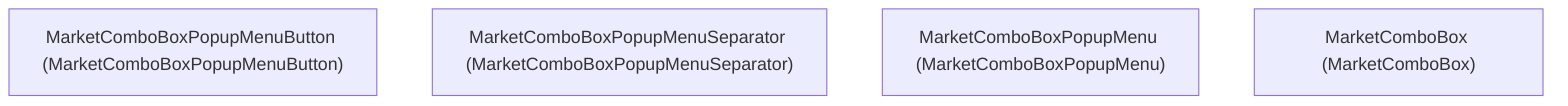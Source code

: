graph TD
    W0["MarketComboBoxPopupMenuButton (MarketComboBoxPopupMenuButton)"]
    W1["MarketComboBoxPopupMenuSeparator (MarketComboBoxPopupMenuSeparator)"]
    W2["MarketComboBoxPopupMenu (MarketComboBoxPopupMenu)"]
    W3["MarketComboBox (MarketComboBox)"]